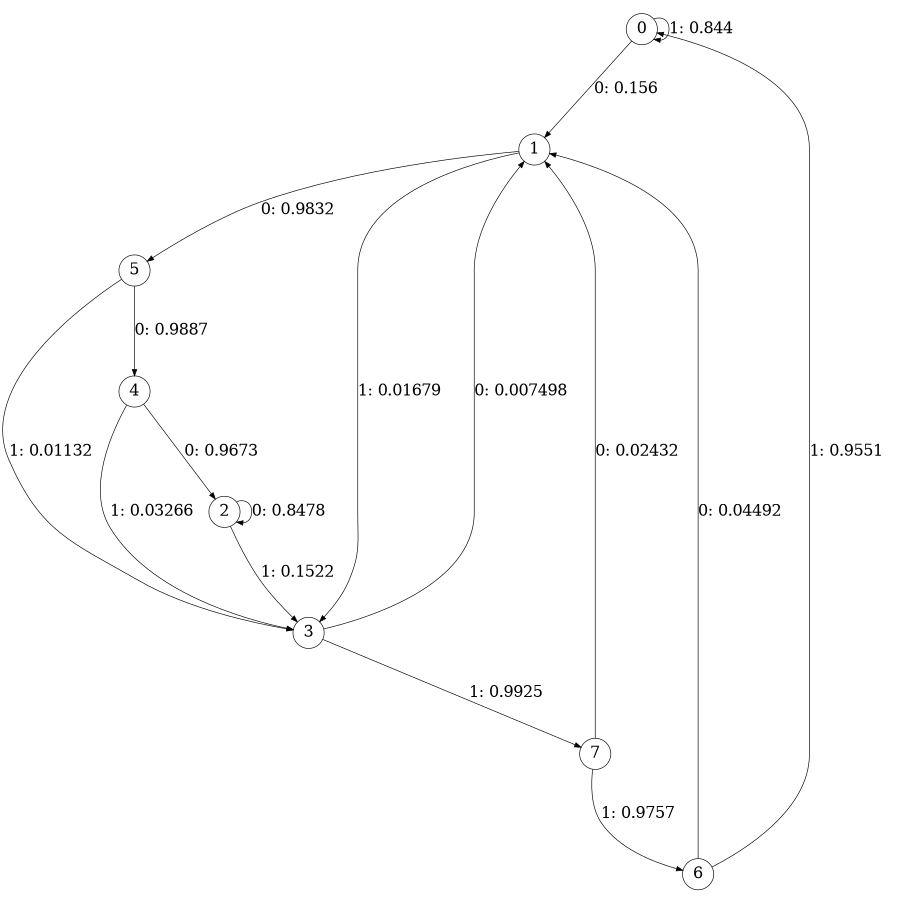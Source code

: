 digraph "ch2_face_short_L6" {
size = "6,8.5";
ratio = "fill";
node [shape = circle];
node [fontsize = 24];
edge [fontsize = 24];
0 -> 1 [label = "0: 0.156    "];
0 -> 0 [label = "1: 0.844    "];
1 -> 5 [label = "0: 0.9832   "];
1 -> 3 [label = "1: 0.01679  "];
2 -> 2 [label = "0: 0.8478   "];
2 -> 3 [label = "1: 0.1522   "];
3 -> 1 [label = "0: 0.007498  "];
3 -> 7 [label = "1: 0.9925   "];
4 -> 2 [label = "0: 0.9673   "];
4 -> 3 [label = "1: 0.03266  "];
5 -> 4 [label = "0: 0.9887   "];
5 -> 3 [label = "1: 0.01132  "];
6 -> 1 [label = "0: 0.04492  "];
6 -> 0 [label = "1: 0.9551   "];
7 -> 1 [label = "0: 0.02432  "];
7 -> 6 [label = "1: 0.9757   "];
}